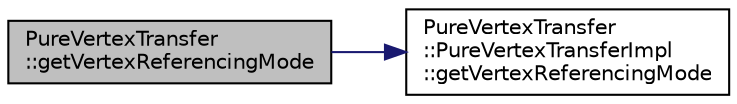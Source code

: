 digraph "PureVertexTransfer::getVertexReferencingMode"
{
 // LATEX_PDF_SIZE
  edge [fontname="Helvetica",fontsize="10",labelfontname="Helvetica",labelfontsize="10"];
  node [fontname="Helvetica",fontsize="10",shape=record];
  rankdir="LR";
  Node1 [label="PureVertexTransfer\l::getVertexReferencingMode",height=0.2,width=0.4,color="black", fillcolor="grey75", style="filled", fontcolor="black",tooltip="Gets vertex referencing mode."];
  Node1 -> Node2 [color="midnightblue",fontsize="10",style="solid",fontname="Helvetica"];
  Node2 [label="PureVertexTransfer\l::PureVertexTransferImpl\l::getVertexReferencingMode",height=0.2,width=0.4,color="black", fillcolor="white", style="filled",URL="$class_pure_vertex_transfer_1_1_pure_vertex_transfer_impl.html#a1f294eae7c8ff89337b581fe4cc6f4da",tooltip=" "];
}
